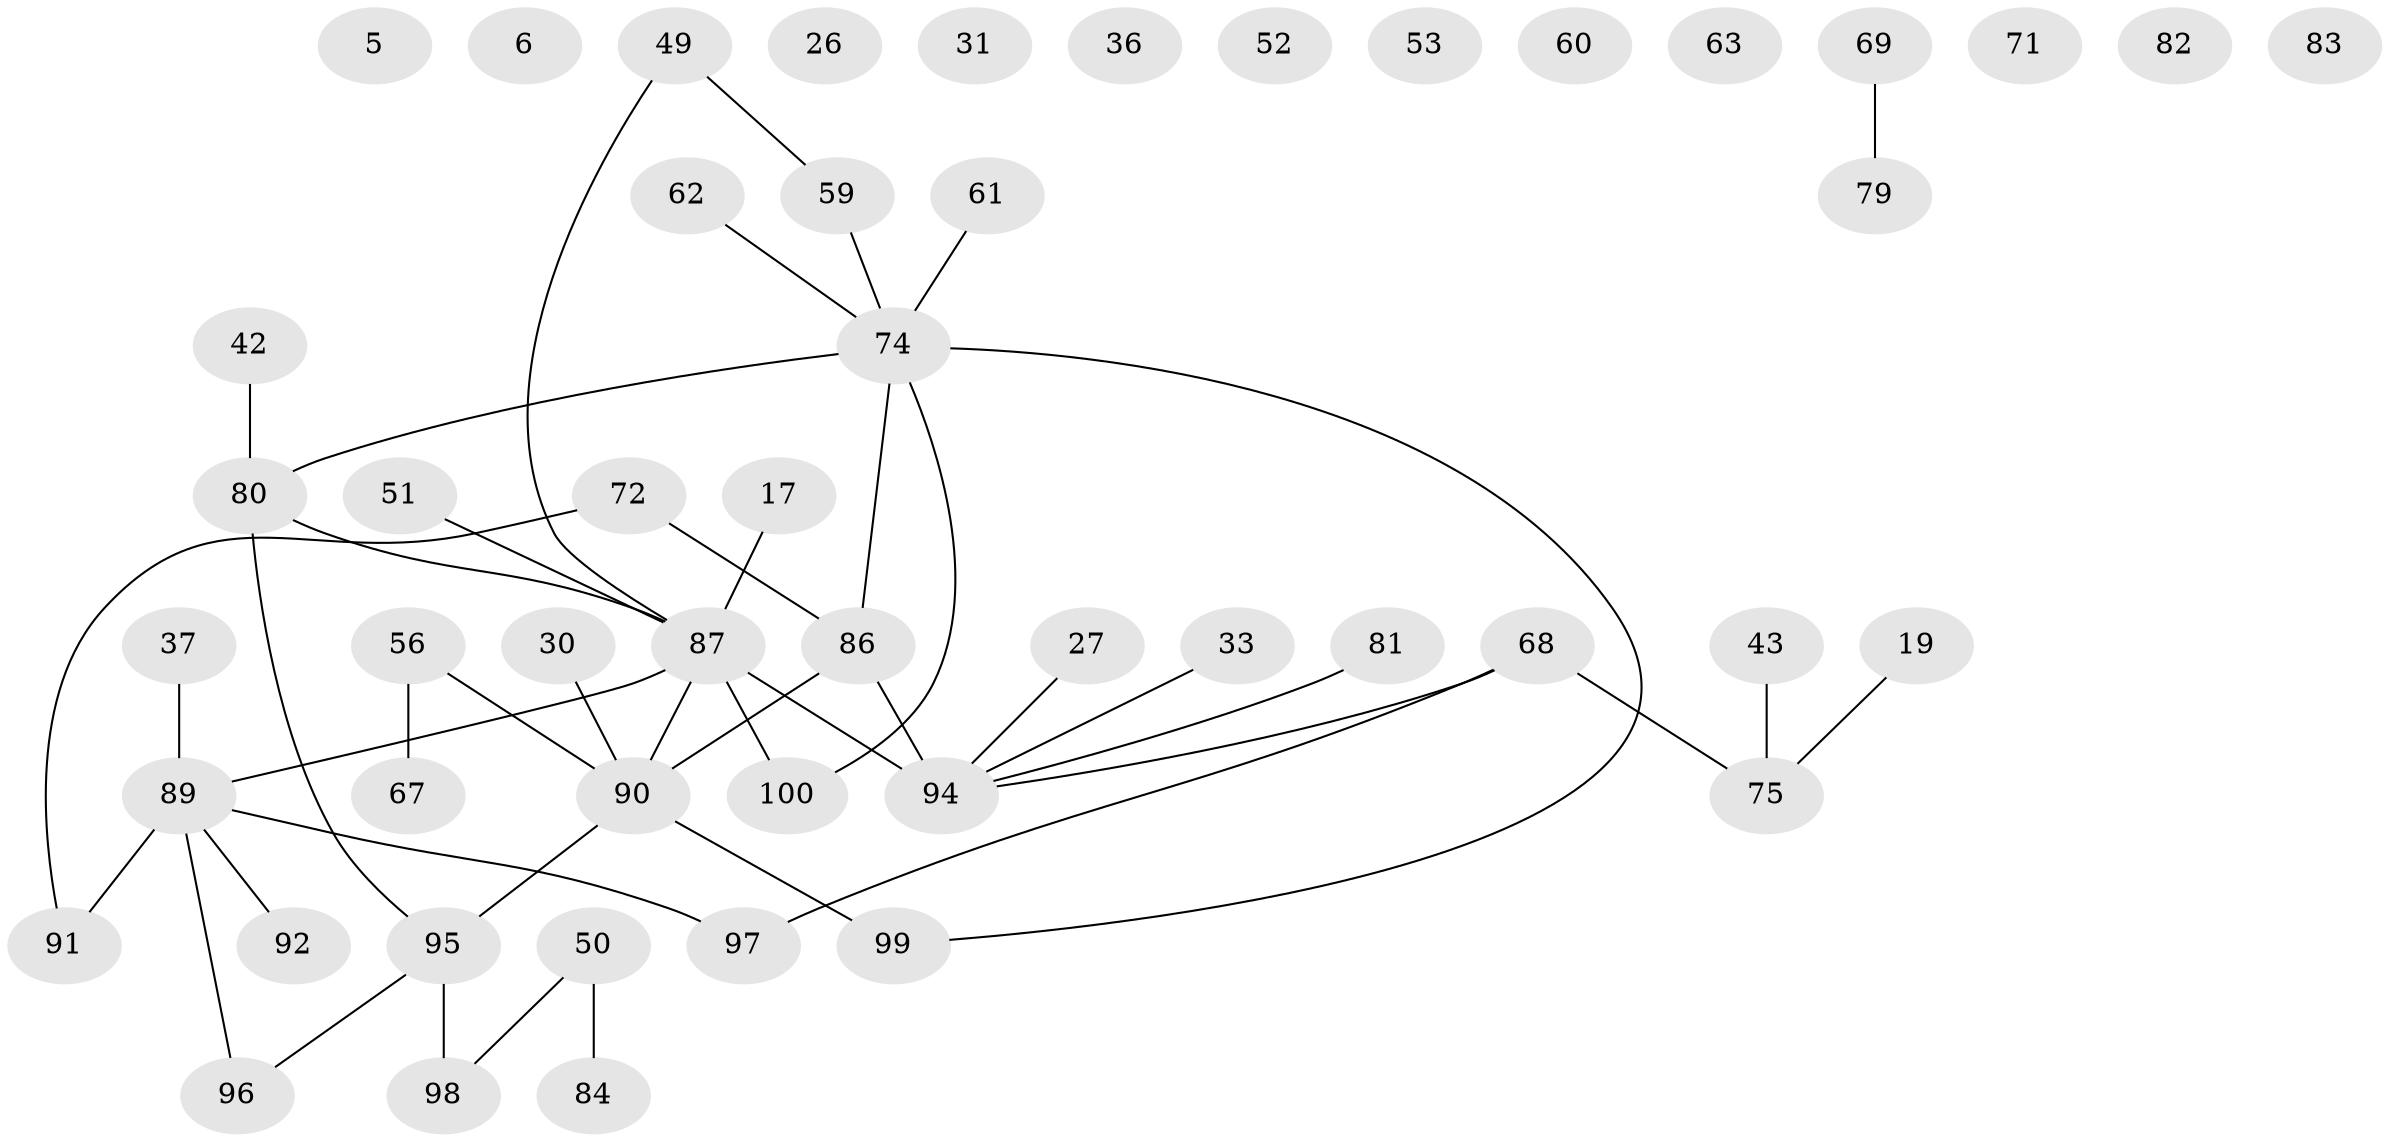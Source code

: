 // original degree distribution, {3: 0.18, 2: 0.35, 4: 0.08, 0: 0.12, 6: 0.02, 1: 0.22, 5: 0.02, 10: 0.01}
// Generated by graph-tools (version 1.1) at 2025/40/03/09/25 04:40:35]
// undirected, 50 vertices, 45 edges
graph export_dot {
graph [start="1"]
  node [color=gray90,style=filled];
  5;
  6;
  17;
  19 [super="+15"];
  26;
  27 [super="+12"];
  30;
  31;
  33;
  36;
  37;
  42;
  43;
  49;
  50 [super="+24"];
  51 [super="+21+35"];
  52;
  53;
  56;
  59;
  60;
  61;
  62;
  63;
  67;
  68;
  69;
  71;
  72;
  74 [super="+11+29+39+9+54+44+64+41"];
  75 [super="+3"];
  79;
  80 [super="+38"];
  81;
  82;
  83;
  84;
  86 [super="+73"];
  87 [super="+7+47+46"];
  89 [super="+14+10+40+78"];
  90;
  91;
  92;
  94 [super="+58+85"];
  95 [super="+48"];
  96 [super="+88+77+93"];
  97;
  98;
  99 [super="+66"];
  100;
  17 -- 87;
  19 -- 75;
  27 -- 94;
  30 -- 90;
  33 -- 94;
  37 -- 89;
  42 -- 80;
  43 -- 75;
  49 -- 59;
  49 -- 87;
  50 -- 98;
  50 -- 84;
  51 -- 87;
  56 -- 67;
  56 -- 90;
  59 -- 74;
  61 -- 74;
  62 -- 74;
  68 -- 75 [weight=2];
  68 -- 97;
  68 -- 94;
  69 -- 79;
  72 -- 91;
  72 -- 86;
  74 -- 100;
  74 -- 80;
  74 -- 99;
  74 -- 86;
  80 -- 87;
  80 -- 95;
  81 -- 94;
  86 -- 94 [weight=2];
  86 -- 90 [weight=2];
  87 -- 90 [weight=2];
  87 -- 100;
  87 -- 89 [weight=2];
  87 -- 94 [weight=4];
  89 -- 97;
  89 -- 92;
  89 -- 91;
  89 -- 96;
  90 -- 95 [weight=2];
  90 -- 99 [weight=2];
  95 -- 98;
  95 -- 96;
}
